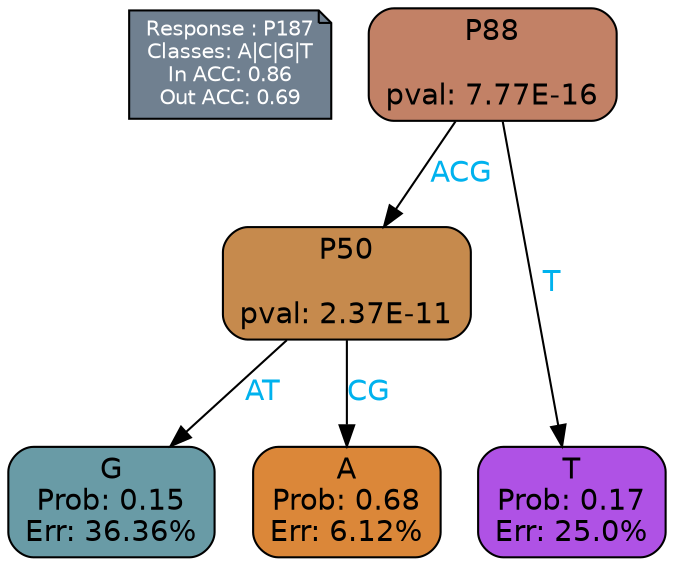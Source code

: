 digraph Tree {
node [shape=box, style="filled, rounded", color="black", fontname=helvetica] ;
graph [ranksep=equally, splines=polylines, bgcolor=transparent, dpi=600] ;
edge [fontname=helvetica] ;
LEGEND [label="Response : P187
Classes: A|C|G|T
In ACC: 0.86
Out ACC: 0.69
",shape=note,align=left,style=filled,fillcolor="slategray",fontcolor="white",fontsize=10];1 [label="P88

pval: 7.77E-16", fillcolor="#c28166"] ;
2 [label="P50

pval: 2.37E-11", fillcolor="#c68a4d"] ;
3 [label="G
Prob: 0.15
Err: 36.36%", fillcolor="#699ba6"] ;
4 [label="A
Prob: 0.68
Err: 6.12%", fillcolor="#db8739"] ;
5 [label="T
Prob: 0.17
Err: 25.0%", fillcolor="#af52e5"] ;
1 -> 2 [label="ACG",fontcolor=deepskyblue2] ;
1 -> 5 [label="T",fontcolor=deepskyblue2] ;
2 -> 3 [label="AT",fontcolor=deepskyblue2] ;
2 -> 4 [label="CG",fontcolor=deepskyblue2] ;
{rank = same; 3;4;5;}{rank = same; LEGEND;1;}}